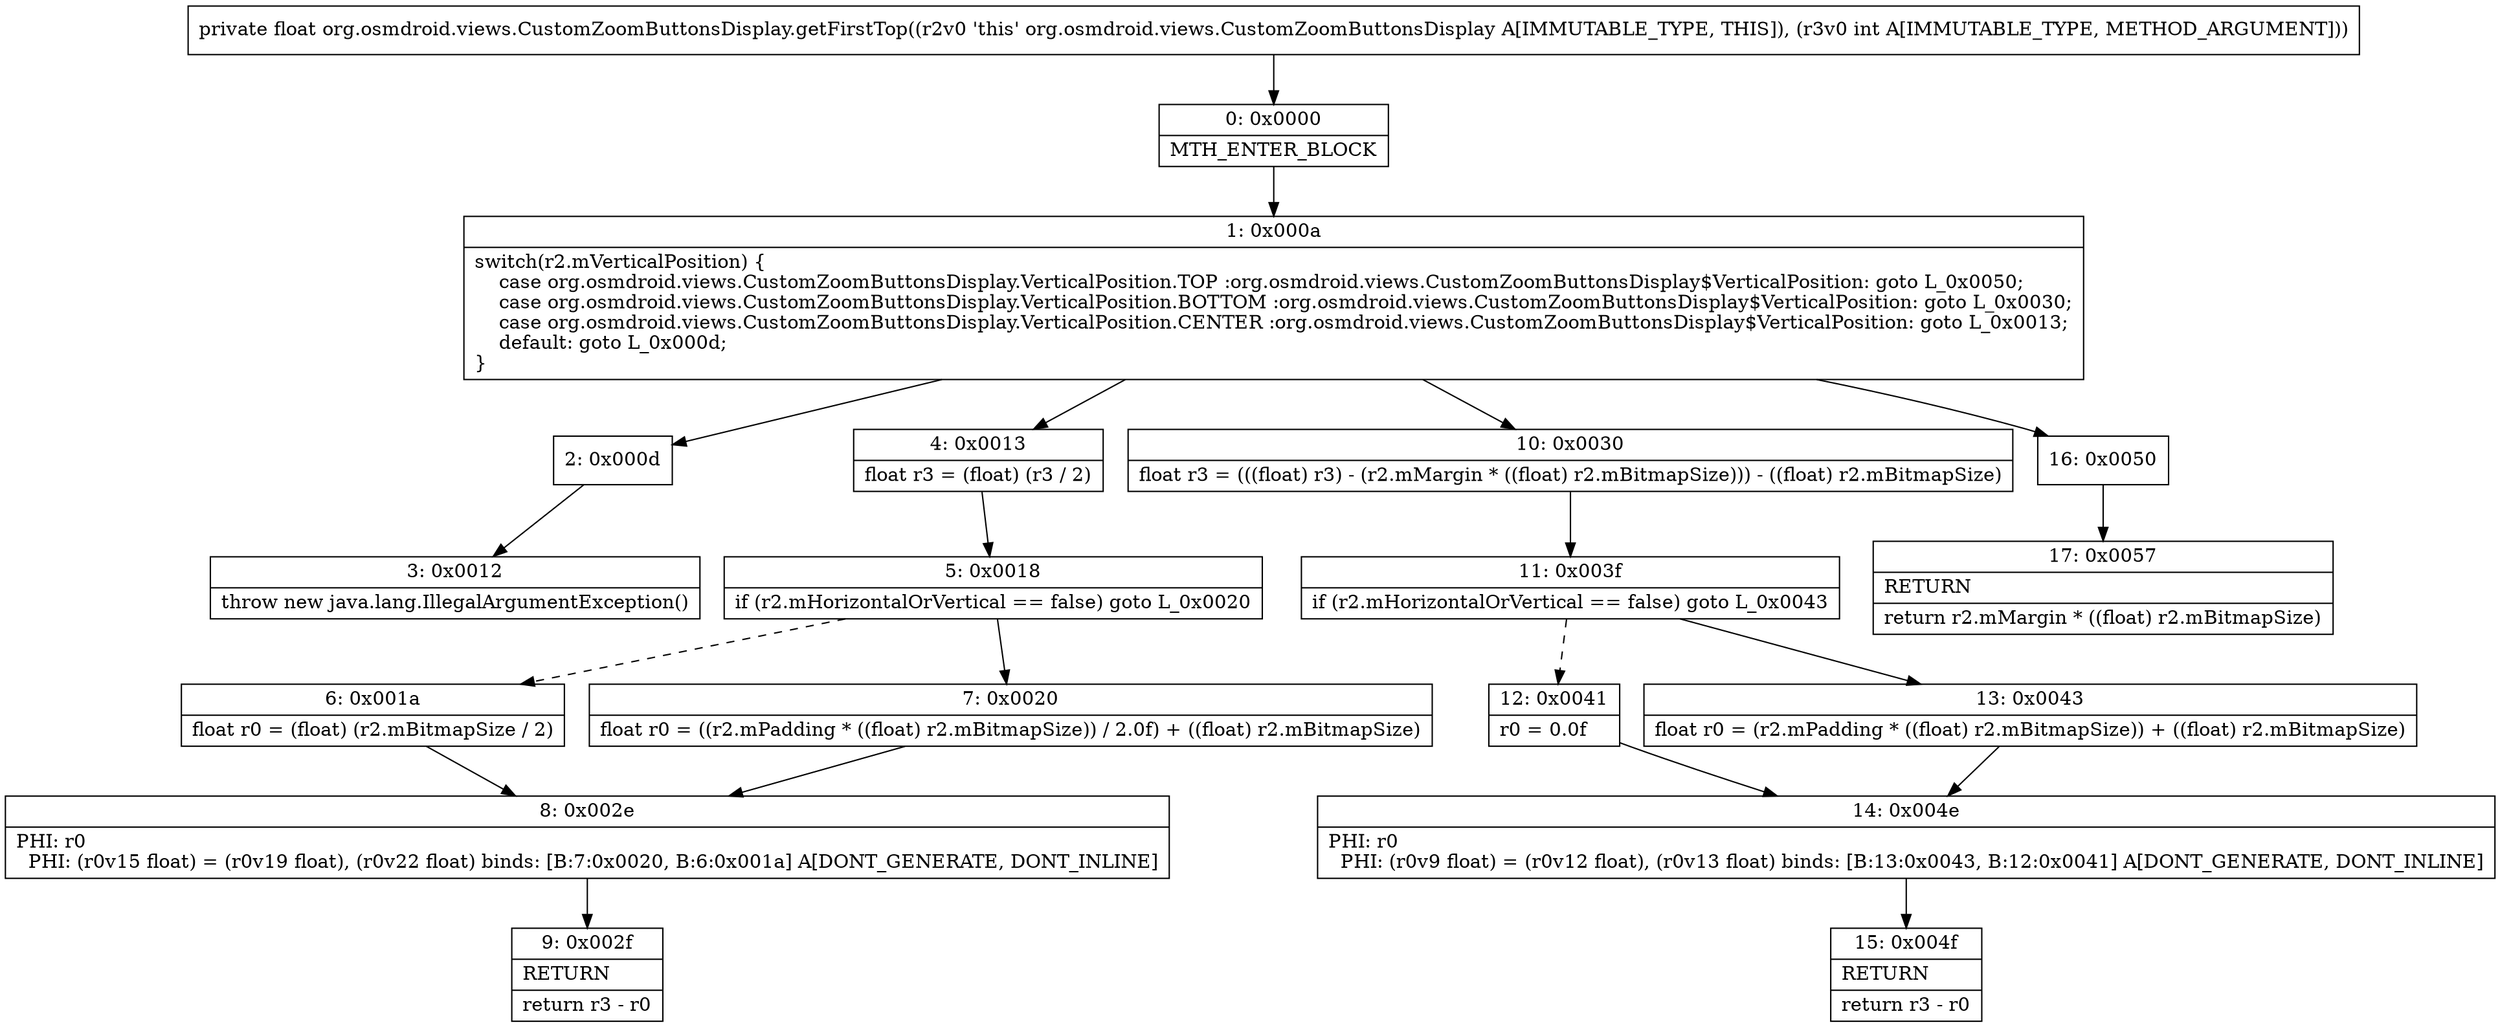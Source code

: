 digraph "CFG fororg.osmdroid.views.CustomZoomButtonsDisplay.getFirstTop(I)F" {
Node_0 [shape=record,label="{0\:\ 0x0000|MTH_ENTER_BLOCK\l}"];
Node_1 [shape=record,label="{1\:\ 0x000a|switch(r2.mVerticalPosition) \{\l    case org.osmdroid.views.CustomZoomButtonsDisplay.VerticalPosition.TOP :org.osmdroid.views.CustomZoomButtonsDisplay$VerticalPosition: goto L_0x0050;\l    case org.osmdroid.views.CustomZoomButtonsDisplay.VerticalPosition.BOTTOM :org.osmdroid.views.CustomZoomButtonsDisplay$VerticalPosition: goto L_0x0030;\l    case org.osmdroid.views.CustomZoomButtonsDisplay.VerticalPosition.CENTER :org.osmdroid.views.CustomZoomButtonsDisplay$VerticalPosition: goto L_0x0013;\l    default: goto L_0x000d;\l\}\l}"];
Node_2 [shape=record,label="{2\:\ 0x000d}"];
Node_3 [shape=record,label="{3\:\ 0x0012|throw new java.lang.IllegalArgumentException()\l}"];
Node_4 [shape=record,label="{4\:\ 0x0013|float r3 = (float) (r3 \/ 2)\l}"];
Node_5 [shape=record,label="{5\:\ 0x0018|if (r2.mHorizontalOrVertical == false) goto L_0x0020\l}"];
Node_6 [shape=record,label="{6\:\ 0x001a|float r0 = (float) (r2.mBitmapSize \/ 2)\l}"];
Node_7 [shape=record,label="{7\:\ 0x0020|float r0 = ((r2.mPadding * ((float) r2.mBitmapSize)) \/ 2.0f) + ((float) r2.mBitmapSize)\l}"];
Node_8 [shape=record,label="{8\:\ 0x002e|PHI: r0 \l  PHI: (r0v15 float) = (r0v19 float), (r0v22 float) binds: [B:7:0x0020, B:6:0x001a] A[DONT_GENERATE, DONT_INLINE]\l}"];
Node_9 [shape=record,label="{9\:\ 0x002f|RETURN\l|return r3 \- r0\l}"];
Node_10 [shape=record,label="{10\:\ 0x0030|float r3 = (((float) r3) \- (r2.mMargin * ((float) r2.mBitmapSize))) \- ((float) r2.mBitmapSize)\l}"];
Node_11 [shape=record,label="{11\:\ 0x003f|if (r2.mHorizontalOrVertical == false) goto L_0x0043\l}"];
Node_12 [shape=record,label="{12\:\ 0x0041|r0 = 0.0f\l}"];
Node_13 [shape=record,label="{13\:\ 0x0043|float r0 = (r2.mPadding * ((float) r2.mBitmapSize)) + ((float) r2.mBitmapSize)\l}"];
Node_14 [shape=record,label="{14\:\ 0x004e|PHI: r0 \l  PHI: (r0v9 float) = (r0v12 float), (r0v13 float) binds: [B:13:0x0043, B:12:0x0041] A[DONT_GENERATE, DONT_INLINE]\l}"];
Node_15 [shape=record,label="{15\:\ 0x004f|RETURN\l|return r3 \- r0\l}"];
Node_16 [shape=record,label="{16\:\ 0x0050}"];
Node_17 [shape=record,label="{17\:\ 0x0057|RETURN\l|return r2.mMargin * ((float) r2.mBitmapSize)\l}"];
MethodNode[shape=record,label="{private float org.osmdroid.views.CustomZoomButtonsDisplay.getFirstTop((r2v0 'this' org.osmdroid.views.CustomZoomButtonsDisplay A[IMMUTABLE_TYPE, THIS]), (r3v0 int A[IMMUTABLE_TYPE, METHOD_ARGUMENT])) }"];
MethodNode -> Node_0;
Node_0 -> Node_1;
Node_1 -> Node_2;
Node_1 -> Node_4;
Node_1 -> Node_10;
Node_1 -> Node_16;
Node_2 -> Node_3;
Node_4 -> Node_5;
Node_5 -> Node_6[style=dashed];
Node_5 -> Node_7;
Node_6 -> Node_8;
Node_7 -> Node_8;
Node_8 -> Node_9;
Node_10 -> Node_11;
Node_11 -> Node_12[style=dashed];
Node_11 -> Node_13;
Node_12 -> Node_14;
Node_13 -> Node_14;
Node_14 -> Node_15;
Node_16 -> Node_17;
}

